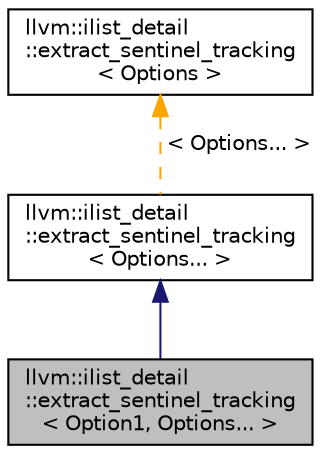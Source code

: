 digraph "llvm::ilist_detail::extract_sentinel_tracking&lt; Option1, Options... &gt;"
{
 // LATEX_PDF_SIZE
  bgcolor="transparent";
  edge [fontname="Helvetica",fontsize="10",labelfontname="Helvetica",labelfontsize="10"];
  node [fontname="Helvetica",fontsize="10",shape=record];
  Node1 [label="llvm::ilist_detail\l::extract_sentinel_tracking\l\< Option1, Options... \>",height=0.2,width=0.4,color="black", fillcolor="grey75", style="filled", fontcolor="black",tooltip=" "];
  Node2 -> Node1 [dir="back",color="midnightblue",fontsize="10",style="solid",fontname="Helvetica"];
  Node2 [label="llvm::ilist_detail\l::extract_sentinel_tracking\l\< Options... \>",height=0.2,width=0.4,color="black",URL="$structllvm_1_1ilist__detail_1_1extract__sentinel__tracking.html",tooltip=" "];
  Node3 -> Node2 [dir="back",color="orange",fontsize="10",style="dashed",label=" \< Options... \>" ,fontname="Helvetica"];
  Node3 [label="llvm::ilist_detail\l::extract_sentinel_tracking\l\< Options \>",height=0.2,width=0.4,color="black",URL="$structllvm_1_1ilist__detail_1_1extract__sentinel__tracking.html",tooltip="Extract sentinel tracking option."];
}
